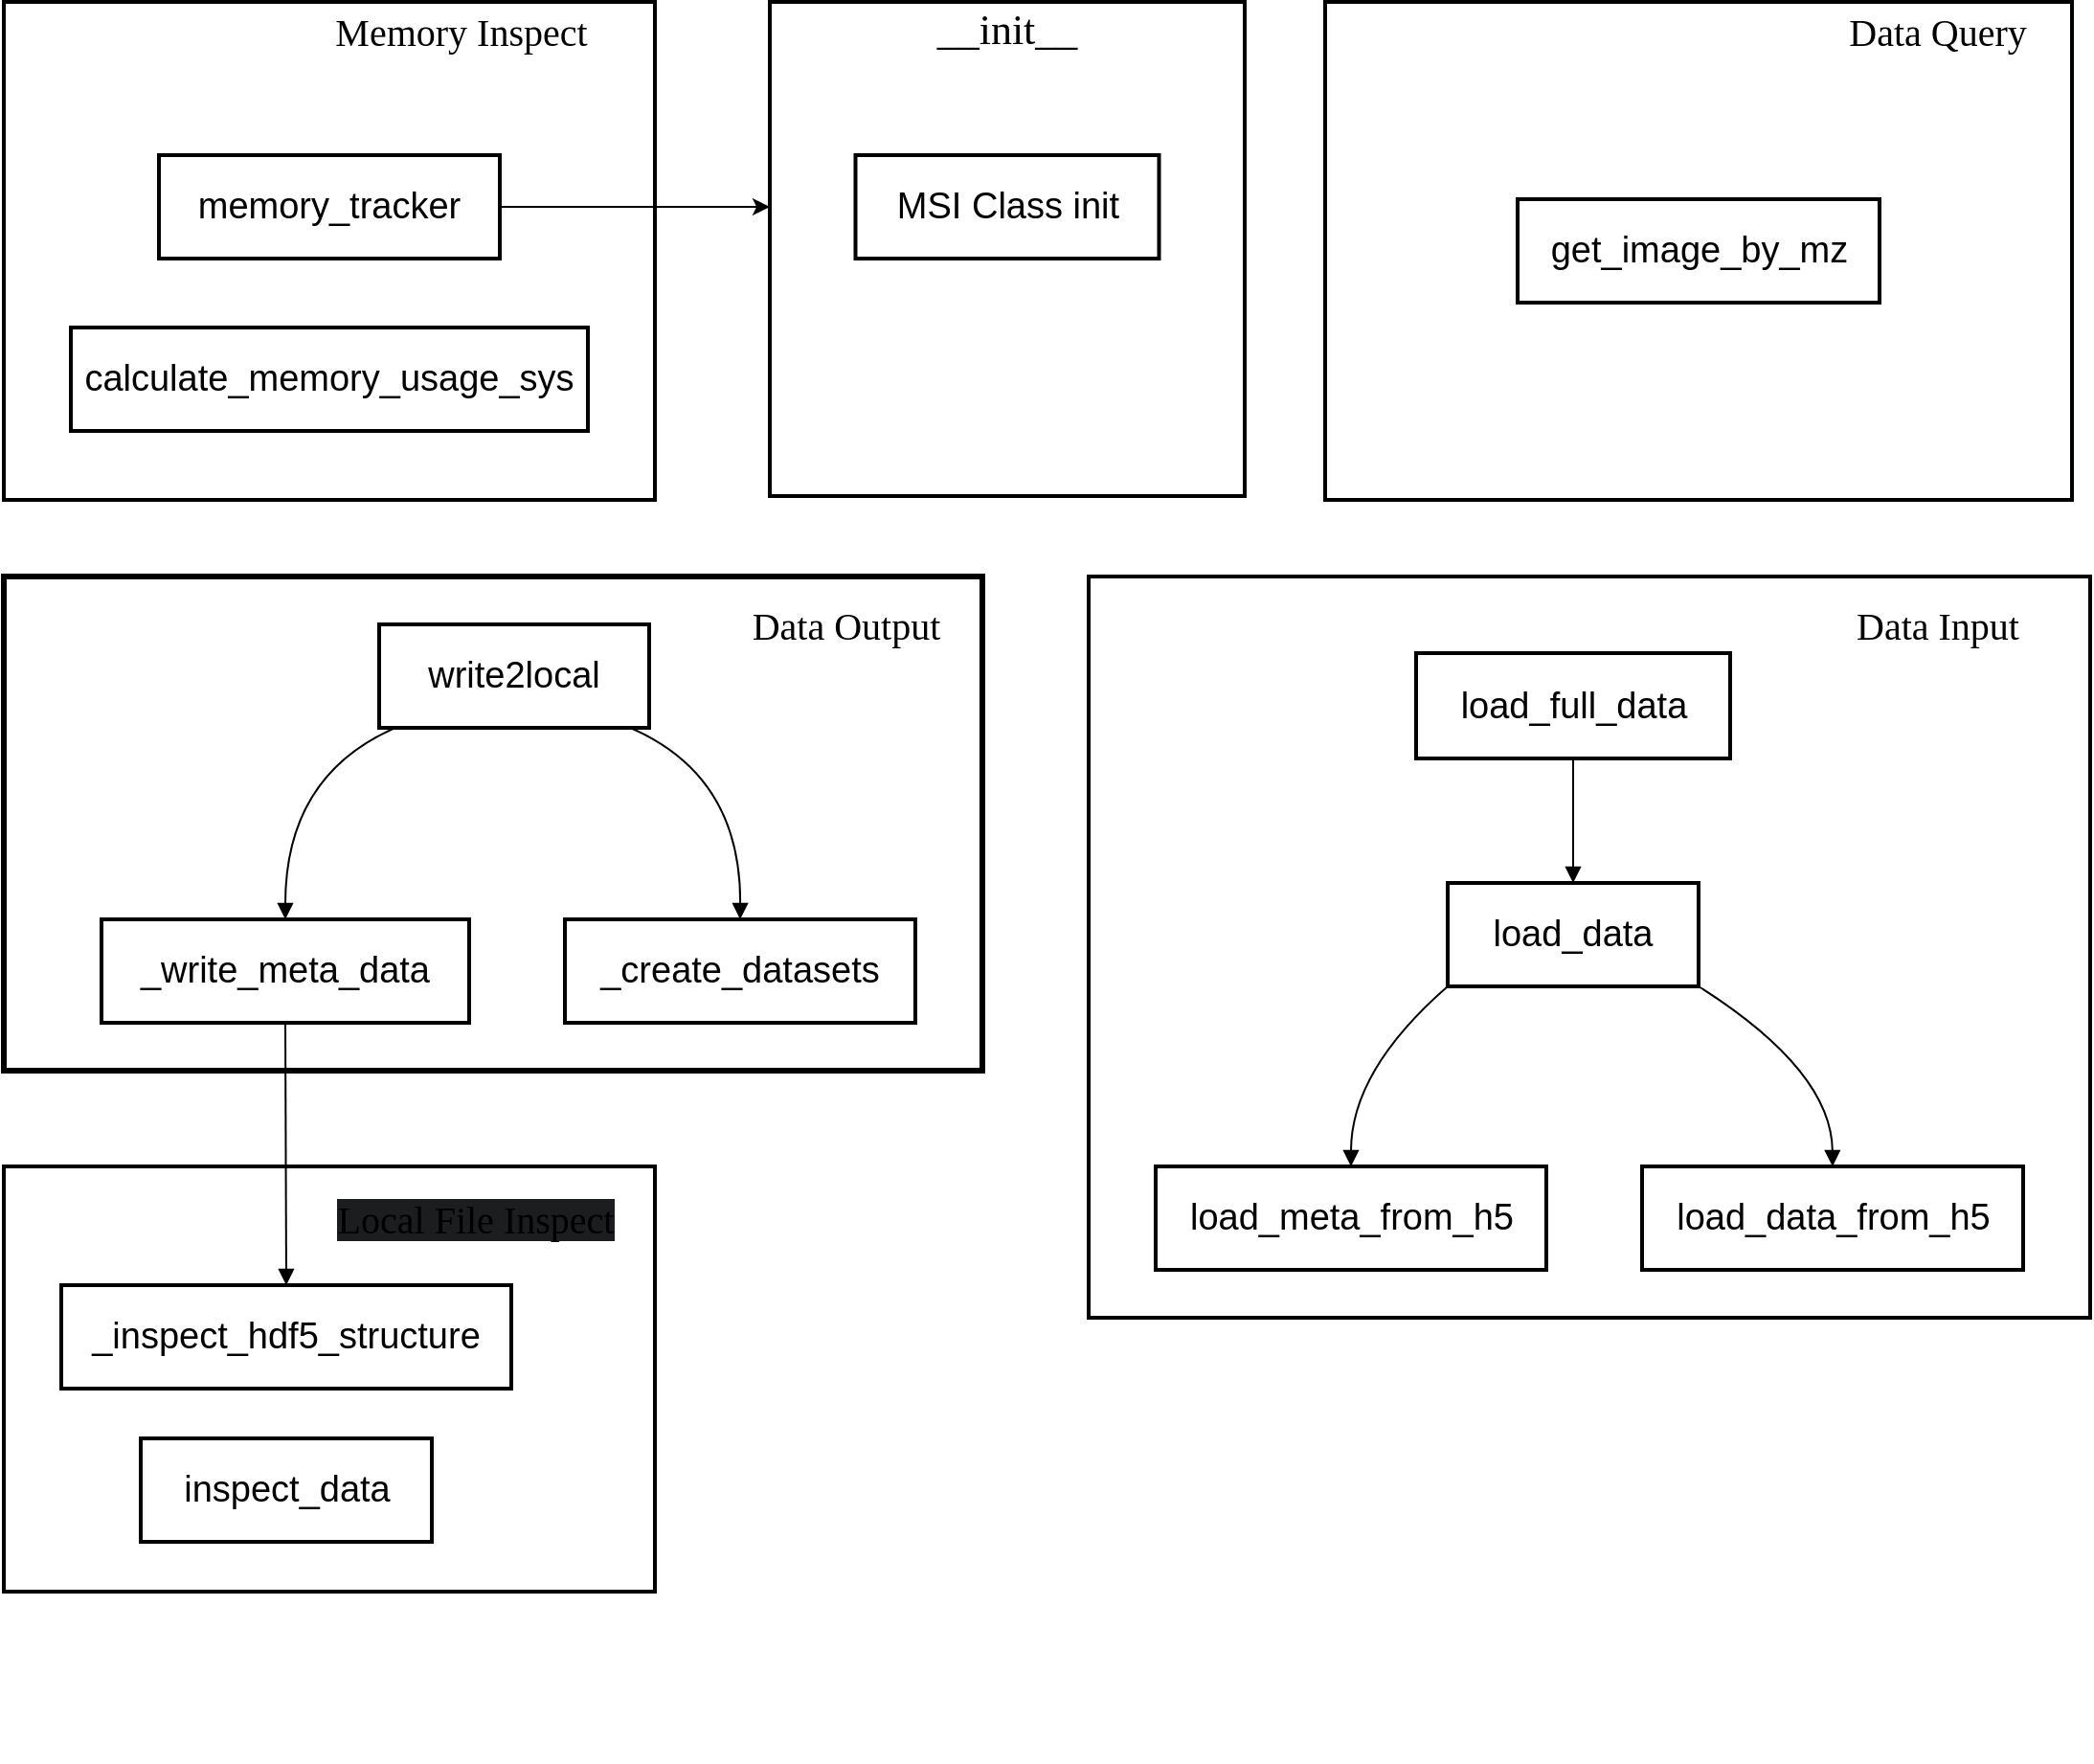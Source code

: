 <mxfile version="28.2.5">
  <diagram name="第 1 页" id="8MQCBeQPVOL1qtpHSEvL">
    <mxGraphModel dx="1105" dy="1265" grid="1" gridSize="10" guides="1" tooltips="1" connect="1" arrows="1" fold="1" page="1" pageScale="1" pageWidth="827" pageHeight="1169" math="0" shadow="0">
      <root>
        <mxCell id="0" />
        <mxCell id="1" parent="0" />
        <mxCell id="t924K4VCLqQPIul5DUa8-112" value="" style="whiteSpace=wrap;strokeWidth=2;fontSize=15;" parent="1" vertex="1">
          <mxGeometry x="30" y="10" width="340" height="260" as="geometry" />
        </mxCell>
        <mxCell id="t924K4VCLqQPIul5DUa8-113" value="" style="whiteSpace=wrap;strokeWidth=2;fontSize=15;" parent="1" vertex="1">
          <mxGeometry x="30" y="618" width="340" height="222" as="geometry" />
        </mxCell>
        <mxCell id="t924K4VCLqQPIul5DUa8-114" value="" style="whiteSpace=wrap;strokeWidth=3;fontFamily=Comic Sans MS;fontSize=15;" parent="1" vertex="1">
          <mxGeometry x="30" y="310" width="511" height="258" as="geometry" />
        </mxCell>
        <mxCell id="t924K4VCLqQPIul5DUa8-115" value="" style="whiteSpace=wrap;strokeWidth=2;fontSize=15;" parent="1" vertex="1">
          <mxGeometry x="720" y="10" width="390" height="260" as="geometry" />
        </mxCell>
        <mxCell id="t924K4VCLqQPIul5DUa8-116" value="数据加载" style="whiteSpace=wrap;strokeWidth=2;fontSize=15;" parent="1" vertex="1">
          <mxGeometry x="596.5" y="310" width="523" height="387" as="geometry" />
        </mxCell>
        <mxCell id="t924K4VCLqQPIul5DUa8-117" value="" style="whiteSpace=wrap;strokeWidth=2;fontSize=15;" parent="1" vertex="1">
          <mxGeometry x="430" y="10" width="248" height="258" as="geometry" />
        </mxCell>
        <mxCell id="t924K4VCLqQPIul5DUa8-118" value="MSI Class init" style="whiteSpace=wrap;strokeWidth=2;fontSize=19;" parent="1" vertex="1">
          <mxGeometry x="474.75" y="90" width="158.5" height="54" as="geometry" />
        </mxCell>
        <mxCell id="t924K4VCLqQPIul5DUa8-119" value="memory_tracker" style="whiteSpace=wrap;strokeWidth=2;fontSize=19;" parent="1" vertex="1">
          <mxGeometry x="111" y="90" width="178" height="54" as="geometry" />
        </mxCell>
        <mxCell id="t924K4VCLqQPIul5DUa8-120" value="load_full_data" style="whiteSpace=wrap;strokeWidth=2;fontSize=19;" parent="1" vertex="1">
          <mxGeometry x="767.5" y="350" width="164" height="55" as="geometry" />
        </mxCell>
        <mxCell id="t924K4VCLqQPIul5DUa8-121" value="load_data" style="whiteSpace=wrap;strokeWidth=2;fontSize=19;" parent="1" vertex="1">
          <mxGeometry x="784" y="470" width="131" height="54" as="geometry" />
        </mxCell>
        <mxCell id="t924K4VCLqQPIul5DUa8-122" value="load_meta_from_h5" style="whiteSpace=wrap;strokeWidth=2;fontSize=19;" parent="1" vertex="1">
          <mxGeometry x="631.5" y="618" width="204" height="54" as="geometry" />
        </mxCell>
        <mxCell id="t924K4VCLqQPIul5DUa8-123" value="load_data_from_h5" style="whiteSpace=wrap;strokeWidth=2;fontSize=19;" parent="1" vertex="1">
          <mxGeometry x="885.5" y="618" width="199" height="54" as="geometry" />
        </mxCell>
        <mxCell id="t924K4VCLqQPIul5DUa8-124" value="get_image_by_mz" style="whiteSpace=wrap;strokeWidth=2;fontSize=19;" parent="1" vertex="1">
          <mxGeometry x="820.5" y="113" width="189" height="54" as="geometry" />
        </mxCell>
        <mxCell id="t924K4VCLqQPIul5DUa8-125" value="write2local" style="whiteSpace=wrap;strokeWidth=2;fontSize=19;" parent="1" vertex="1">
          <mxGeometry x="226" y="335" width="141" height="54" as="geometry" />
        </mxCell>
        <mxCell id="t924K4VCLqQPIul5DUa8-126" value="_write_meta_data" style="whiteSpace=wrap;strokeWidth=2;fontSize=19;" parent="1" vertex="1">
          <mxGeometry x="81" y="489" width="192" height="54" as="geometry" />
        </mxCell>
        <mxCell id="t924K4VCLqQPIul5DUa8-127" value="_create_datasets" style="whiteSpace=wrap;strokeWidth=2;fontSize=19;" parent="1" vertex="1">
          <mxGeometry x="323" y="489" width="183" height="54" as="geometry" />
        </mxCell>
        <mxCell id="t924K4VCLqQPIul5DUa8-128" value="inspect_data" style="whiteSpace=wrap;strokeWidth=2;fontSize=19;" parent="1" vertex="1">
          <mxGeometry x="101.5" y="760" width="152" height="54" as="geometry" />
        </mxCell>
        <mxCell id="t924K4VCLqQPIul5DUa8-129" value="_inspect_hdf5_structure" style="whiteSpace=wrap;strokeWidth=2;fontSize=19;" parent="1" vertex="1">
          <mxGeometry x="60" y="680" width="235" height="54" as="geometry" />
        </mxCell>
        <mxCell id="t924K4VCLqQPIul5DUa8-130" value="calculate_memory_usage_sys" style="whiteSpace=wrap;strokeWidth=2;fontSize=19;" parent="1" vertex="1">
          <mxGeometry x="65" y="180" width="270" height="54" as="geometry" />
        </mxCell>
        <mxCell id="t924K4VCLqQPIul5DUa8-131" value="" style="whiteSpace=wrap;strokeWidth=2;fontSize=15;" parent="1" vertex="1">
          <mxGeometry x="236" y="799" as="geometry" />
        </mxCell>
        <mxCell id="t924K4VCLqQPIul5DUa8-132" value="" style="whiteSpace=wrap;strokeWidth=2;fontSize=15;" parent="1" vertex="1">
          <mxGeometry x="267" y="928" as="geometry" />
        </mxCell>
        <mxCell id="t924K4VCLqQPIul5DUa8-135" value="" style="curved=1;startArrow=none;endArrow=block;entryX=0.5;entryY=0;rounded=0;exitX=0.5;exitY=1;exitDx=0;exitDy=0;fontSize=15;" parent="1" source="t924K4VCLqQPIul5DUa8-120" target="t924K4VCLqQPIul5DUa8-121" edge="1">
          <mxGeometry relative="1" as="geometry">
            <Array as="points" />
            <mxPoint x="850" y="420" as="sourcePoint" />
          </mxGeometry>
        </mxCell>
        <mxCell id="t924K4VCLqQPIul5DUa8-136" value="" style="curved=1;startArrow=none;endArrow=block;exitX=0;exitY=1;entryX=0.5;entryY=0;rounded=0;fontSize=15;" parent="1" source="t924K4VCLqQPIul5DUa8-121" target="t924K4VCLqQPIul5DUa8-122" edge="1">
          <mxGeometry relative="1" as="geometry">
            <Array as="points">
              <mxPoint x="733.5" y="568" />
            </Array>
          </mxGeometry>
        </mxCell>
        <mxCell id="t924K4VCLqQPIul5DUa8-137" value="" style="curved=1;startArrow=none;endArrow=block;exitX=1;exitY=1;entryX=0.5;entryY=0;rounded=0;fontSize=15;" parent="1" source="t924K4VCLqQPIul5DUa8-121" target="t924K4VCLqQPIul5DUa8-123" edge="1">
          <mxGeometry relative="1" as="geometry">
            <Array as="points">
              <mxPoint x="984.5" y="568" />
            </Array>
          </mxGeometry>
        </mxCell>
        <mxCell id="t924K4VCLqQPIul5DUa8-139" value="" style="curved=1;startArrow=none;endArrow=block;exitX=0.06;exitY=1;entryX=0.5;entryY=0;rounded=0;fontSize=15;" parent="1" source="t924K4VCLqQPIul5DUa8-125" target="t924K4VCLqQPIul5DUa8-126" edge="1">
          <mxGeometry relative="1" as="geometry">
            <Array as="points">
              <mxPoint x="177" y="414" />
            </Array>
          </mxGeometry>
        </mxCell>
        <mxCell id="t924K4VCLqQPIul5DUa8-140" value="" style="curved=1;startArrow=none;endArrow=block;exitX=0.93;exitY=1;entryX=0.5;entryY=0;rounded=0;fontSize=15;" parent="1" source="t924K4VCLqQPIul5DUa8-125" target="t924K4VCLqQPIul5DUa8-127" edge="1">
          <mxGeometry relative="1" as="geometry">
            <Array as="points">
              <mxPoint x="415" y="414" />
            </Array>
          </mxGeometry>
        </mxCell>
        <mxCell id="t924K4VCLqQPIul5DUa8-144" value="" style="curved=1;startArrow=none;endArrow=block;exitX=0.5;exitY=1;entryX=0.5;entryY=0;rounded=0;fontSize=15;" parent="1" source="t924K4VCLqQPIul5DUa8-126" target="t924K4VCLqQPIul5DUa8-129" edge="1">
          <mxGeometry relative="1" as="geometry">
            <Array as="points" />
          </mxGeometry>
        </mxCell>
        <mxCell id="t924K4VCLqQPIul5DUa8-147" value="&lt;font face=&quot;Comic Sans MS&quot;&gt;Data Input&lt;/font&gt;" style="text;html=1;align=center;verticalAlign=middle;whiteSpace=wrap;rounded=0;fontSize=20;" parent="1" vertex="1">
          <mxGeometry x="970" y="320" width="140" height="30" as="geometry" />
        </mxCell>
        <mxCell id="t924K4VCLqQPIul5DUa8-148" value="&lt;span style=&quot;font-family: &amp;quot;Comic Sans MS&amp;quot;; font-style: normal; font-variant-ligatures: normal; font-variant-caps: normal; font-weight: 400; letter-spacing: normal; orphans: 2; text-align: center; text-indent: 0px; text-transform: none; widows: 2; word-spacing: 0px; -webkit-text-stroke-width: 0px; white-space: normal; text-decoration-thickness: initial; text-decoration-style: initial; text-decoration-color: initial; float: none; display: inline !important;&quot;&gt;Data Output&lt;/span&gt;" style="text;html=1;align=center;verticalAlign=middle;whiteSpace=wrap;rounded=0;fontColor=default;labelBackgroundColor=default;fontSize=20;" parent="1" vertex="1">
          <mxGeometry x="400" y="320" width="140" height="30" as="geometry" />
        </mxCell>
        <mxCell id="t924K4VCLqQPIul5DUa8-149" value="&lt;span style=&quot;font-family: &amp;quot;Comic Sans MS&amp;quot;; font-style: normal; font-variant-ligatures: normal; font-variant-caps: normal; font-weight: 400; letter-spacing: normal; orphans: 2; text-align: center; text-indent: 0px; text-transform: none; widows: 2; word-spacing: 0px; -webkit-text-stroke-width: 0px; white-space: normal; text-decoration-thickness: initial; text-decoration-style: initial; text-decoration-color: initial; float: none; display: inline !important;&quot;&gt;__init__&lt;/span&gt;" style="text;html=1;align=center;verticalAlign=middle;whiteSpace=wrap;rounded=0;fontColor=default;labelBackgroundColor=default;fontSize=22;" parent="1" vertex="1">
          <mxGeometry x="484" y="10" width="140" height="30" as="geometry" />
        </mxCell>
        <mxCell id="t924K4VCLqQPIul5DUa8-150" value="&lt;span style=&quot;font-family: &amp;quot;Comic Sans MS&amp;quot;; font-style: normal; font-variant-ligatures: normal; font-variant-caps: normal; font-weight: 400; letter-spacing: normal; orphans: 2; text-align: center; text-indent: 0px; text-transform: none; widows: 2; word-spacing: 0px; -webkit-text-stroke-width: 0px; white-space: normal; text-decoration-thickness: initial; text-decoration-style: initial; text-decoration-color: initial; float: none; display: inline !important;&quot;&gt;Memory Inspect&lt;/span&gt;" style="text;html=1;align=center;verticalAlign=middle;whiteSpace=wrap;rounded=0;fontColor=default;labelBackgroundColor=default;fontSize=20;" parent="1" vertex="1">
          <mxGeometry x="168" y="10" width="202" height="30" as="geometry" />
        </mxCell>
        <mxCell id="t924K4VCLqQPIul5DUa8-151" value="&lt;span style=&quot;font-family: &amp;quot;Comic Sans MS&amp;quot;; font-style: normal; font-variant-ligatures: normal; font-variant-caps: normal; font-weight: 400; letter-spacing: normal; orphans: 2; text-align: center; text-indent: 0px; text-transform: none; widows: 2; word-spacing: 0px; -webkit-text-stroke-width: 0px; white-space: normal; text-decoration-thickness: initial; text-decoration-style: initial; text-decoration-color: initial; float: none; display: inline !important;&quot;&gt;Data Query&lt;/span&gt;" style="text;html=1;align=center;verticalAlign=middle;whiteSpace=wrap;rounded=0;fontColor=default;labelBackgroundColor=default;fontSize=20;" parent="1" vertex="1">
          <mxGeometry x="970" y="10" width="140" height="30" as="geometry" />
        </mxCell>
        <mxCell id="-zze1FlYPTq8eTiR2Vq8-1" value="&lt;span style=&quot;background-color: light-dark(rgb(27, 29, 30), rgb(0, 0, 0));&quot;&gt;&lt;font style=&quot;&quot; face=&quot;Comic Sans MS&quot;&gt;Local File Inspect&lt;/font&gt;&lt;/span&gt;" style="text;html=1;align=center;verticalAlign=middle;whiteSpace=wrap;rounded=0;fontColor=default;labelBackgroundColor=default;fontSize=20;" vertex="1" parent="1">
          <mxGeometry x="186" y="630" width="181" height="30" as="geometry" />
        </mxCell>
        <mxCell id="-zze1FlYPTq8eTiR2Vq8-4" style="edgeStyle=orthogonalEdgeStyle;rounded=0;orthogonalLoop=1;jettySize=auto;html=1;exitX=1;exitY=0.5;exitDx=0;exitDy=0;" edge="1" parent="1" source="t924K4VCLqQPIul5DUa8-119">
          <mxGeometry relative="1" as="geometry">
            <mxPoint x="430" y="117" as="targetPoint" />
          </mxGeometry>
        </mxCell>
      </root>
    </mxGraphModel>
  </diagram>
</mxfile>

